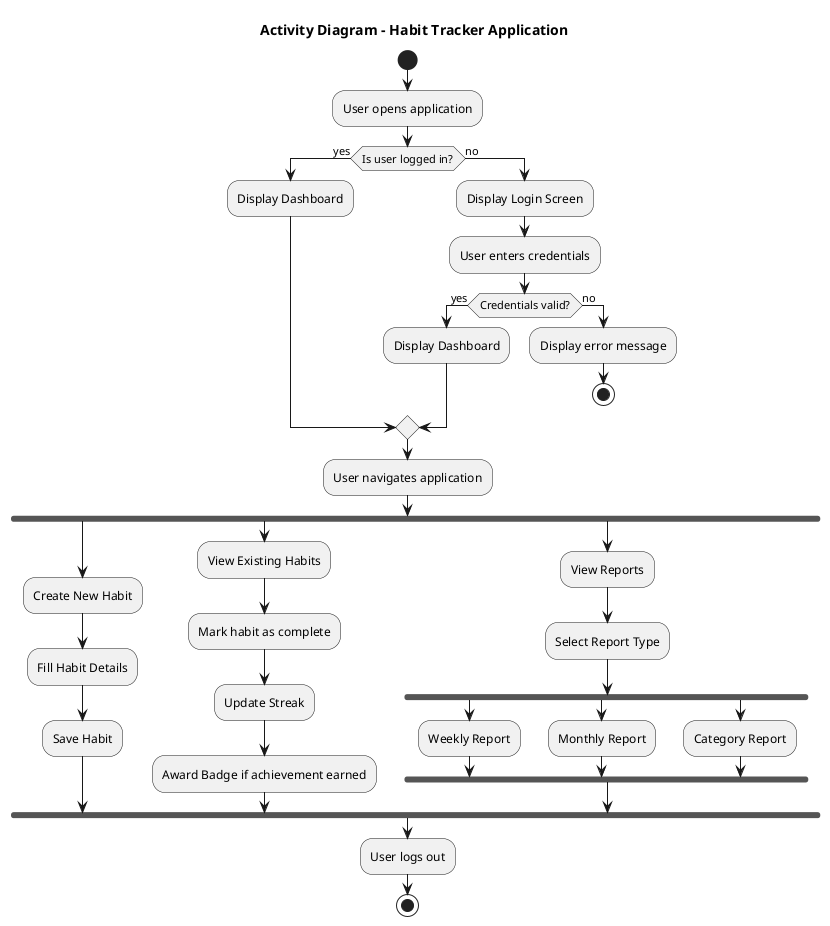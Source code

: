 @startuml Activity Diagram

title Activity Diagram - Habit Tracker Application

start

:User opens application;

if (Is user logged in?) then (yes)
  :Display Dashboard;
else (no)
  :Display Login Screen;
  :User enters credentials;
  if (Credentials valid?) then (yes)
    :Display Dashboard;
  else (no)
    :Display error message;
    stop
  endif
endif

:User navigates application;

fork
  :Create New Habit;
  :Fill Habit Details;
  :Save Habit;
fork again
  :View Existing Habits;
  :Mark habit as complete;
  :Update Streak;
  :Award Badge if achievement earned;
fork again
  :View Reports;
  :Select Report Type;
  fork
    :Weekly Report;
  fork again
    :Monthly Report;
  fork again
    :Category Report;
  end fork
end fork

:User logs out;

stop

@enduml